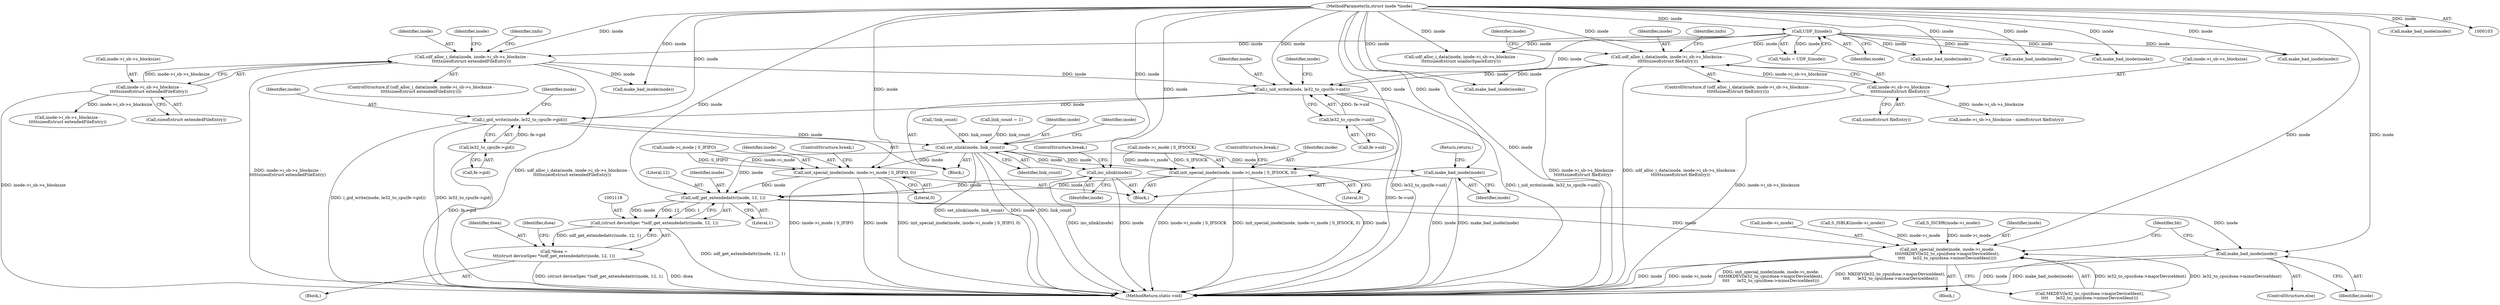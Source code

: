 digraph "0_linux_c03aa9f6e1f938618e6db2e23afef0574efeeb65@API" {
"1000594" [label="(Call,i_gid_write(inode, le32_to_cpu(fe->gid)))"];
"1000560" [label="(Call,i_uid_write(inode, le32_to_cpu(fe->uid)))"];
"1000116" [label="(Call,UDF_I(inode))"];
"1000104" [label="(MethodParameterIn,struct inode *inode)"];
"1000396" [label="(Call,udf_alloc_i_data(inode, inode->i_sb->s_blocksize -\n\t\t\t\t\tsizeof(struct extendedFileEntry)))"];
"1000398" [label="(Call,inode->i_sb->s_blocksize -\n\t\t\t\t\tsizeof(struct extendedFileEntry))"];
"1000452" [label="(Call,udf_alloc_i_data(inode, inode->i_sb->s_blocksize -\n\t\t\t\t\t\tsizeof(struct fileEntry)))"];
"1000454" [label="(Call,inode->i_sb->s_blocksize -\n\t\t\t\t\t\tsizeof(struct fileEntry))"];
"1000562" [label="(Call,le32_to_cpu(fe->uid))"];
"1000596" [label="(Call,le32_to_cpu(fe->gid))"];
"1000702" [label="(Call,set_nlink(inode, link_count))"];
"1000969" [label="(Call,inc_nlink(inode))"];
"1001119" [label="(Call,udf_get_extendedattr(inode, 12, 1))"];
"1001117" [label="(Call,(struct deviceSpec *)udf_get_extendedattr(inode, 12, 1))"];
"1001115" [label="(Call,*dsea =\n\t\t\t(struct deviceSpec *)udf_get_extendedattr(inode, 12, 1))"];
"1001126" [label="(Call,init_special_inode(inode, inode->i_mode,\n\t\t\t\tMKDEV(le32_to_cpu(dsea->majorDeviceIdent),\n\t\t\t\t      le32_to_cpu(dsea->minorDeviceIdent))))"];
"1001141" [label="(Call,make_bad_inode(inode))"];
"1001032" [label="(Call,init_special_inode(inode, inode->i_mode | S_IFIFO, 0))"];
"1001042" [label="(Call,init_special_inode(inode, inode->i_mode | S_IFSOCK, 0))"];
"1001100" [label="(Call,make_bad_inode(inode))"];
"1001142" [label="(Identifier,inode)"];
"1000704" [label="(Identifier,link_count)"];
"1001033" [label="(Identifier,inode)"];
"1000520" [label="(Call,udf_alloc_i_data(inode, inode->i_sb->s_blocksize -\n\t\t\t\t\tsizeof(struct unallocSpaceEntry)))"];
"1000454" [label="(Call,inode->i_sb->s_blocksize -\n\t\t\t\t\t\tsizeof(struct fileEntry))"];
"1000597" [label="(Call,fe->gid)"];
"1000422" [label="(Call,inode->i_sb->s_blocksize -\n\t\t\t\t\tsizeof(struct extendedFileEntry))"];
"1000105" [label="(Block,)"];
"1000970" [label="(Identifier,inode)"];
"1000453" [label="(Identifier,inode)"];
"1000404" [label="(Call,sizeof(struct extendedFileEntry))"];
"1000469" [label="(Identifier,iinfo)"];
"1001049" [label="(Literal,0)"];
"1000697" [label="(Call,!link_count)"];
"1000397" [label="(Identifier,inode)"];
"1001117" [label="(Call,(struct deviceSpec *)udf_get_extendedattr(inode, 12, 1))"];
"1001109" [label="(Call,S_ISBLK(inode->i_mode))"];
"1001115" [label="(Call,*dsea =\n\t\t\t(struct deviceSpec *)udf_get_extendedattr(inode, 12, 1))"];
"1001105" [label="(Call,S_ISCHR(inode->i_mode))"];
"1000460" [label="(Call,sizeof(struct fileEntry))"];
"1001125" [label="(Block,)"];
"1000699" [label="(Call,link_count = 1)"];
"1001119" [label="(Call,udf_get_extendedattr(inode, 12, 1))"];
"1000451" [label="(ControlStructure,if (udf_alloc_i_data(inode, inode->i_sb->s_blocksize -\n\t\t\t\t\t\tsizeof(struct fileEntry))))"];
"1001032" [label="(Call,init_special_inode(inode, inode->i_mode | S_IFIFO, 0))"];
"1000398" [label="(Call,inode->i_sb->s_blocksize -\n\t\t\t\t\tsizeof(struct extendedFileEntry))"];
"1000969" [label="(Call,inc_nlink(inode))"];
"1000280" [label="(Call,make_bad_inode(inode))"];
"1001040" [label="(ControlStructure,break;)"];
"1001131" [label="(Call,MKDEV(le32_to_cpu(dsea->majorDeviceIdent),\n\t\t\t\t      le32_to_cpu(dsea->minorDeviceIdent)))"];
"1000571" [label="(Identifier,inode)"];
"1001116" [label="(Identifier,dsea)"];
"1000703" [label="(Identifier,inode)"];
"1000116" [label="(Call,UDF_I(inode))"];
"1001050" [label="(ControlStructure,break;)"];
"1001034" [label="(Call,inode->i_mode | S_IFIFO)"];
"1000464" [label="(Identifier,inode)"];
"1000183" [label="(Call,make_bad_inode(inode))"];
"1000594" [label="(Call,i_gid_write(inode, le32_to_cpu(fe->gid)))"];
"1001101" [label="(Identifier,inode)"];
"1000310" [label="(Call,make_bad_inode(inode))"];
"1001042" [label="(Call,init_special_inode(inode, inode->i_mode | S_IFSOCK, 0))"];
"1000463" [label="(Call,make_bad_inode(inode))"];
"1000707" [label="(Identifier,inode)"];
"1000702" [label="(Call,set_nlink(inode, link_count))"];
"1001141" [label="(Call,make_bad_inode(inode))"];
"1000605" [label="(Identifier,inode)"];
"1000156" [label="(Call,make_bad_inode(inode))"];
"1001127" [label="(Identifier,inode)"];
"1001113" [label="(Block,)"];
"1000117" [label="(Identifier,inode)"];
"1000595" [label="(Identifier,inode)"];
"1001121" [label="(Literal,12)"];
"1001120" [label="(Identifier,inode)"];
"1000560" [label="(Call,i_uid_write(inode, le32_to_cpu(fe->uid)))"];
"1000396" [label="(Call,udf_alloc_i_data(inode, inode->i_sb->s_blocksize -\n\t\t\t\t\tsizeof(struct extendedFileEntry)))"];
"1000452" [label="(Call,udf_alloc_i_data(inode, inode->i_sb->s_blocksize -\n\t\t\t\t\t\tsizeof(struct fileEntry)))"];
"1000561" [label="(Identifier,inode)"];
"1001102" [label="(Return,return;)"];
"1000596" [label="(Call,le32_to_cpu(fe->gid))"];
"1001140" [label="(ControlStructure,else)"];
"1001043" [label="(Identifier,inode)"];
"1001145" [label="(MethodReturn,static void)"];
"1001039" [label="(Literal,0)"];
"1000562" [label="(Call,le32_to_cpu(fe->uid))"];
"1000478" [label="(Call,inode->i_sb->s_blocksize - sizeof(struct fileEntry))"];
"1001044" [label="(Call,inode->i_mode | S_IFSOCK)"];
"1000114" [label="(Call,*iinfo = UDF_I(inode))"];
"1000455" [label="(Call,inode->i_sb->s_blocksize)"];
"1000563" [label="(Call,fe->uid)"];
"1000531" [label="(Call,make_bad_inode(inode))"];
"1000408" [label="(Identifier,inode)"];
"1001100" [label="(Call,make_bad_inode(inode))"];
"1001122" [label="(Literal,1)"];
"1000395" [label="(ControlStructure,if (udf_alloc_i_data(inode, inode->i_sb->s_blocksize -\n\t\t\t\t\tsizeof(struct extendedFileEntry))))"];
"1001144" [label="(Identifier,bh)"];
"1000399" [label="(Call,inode->i_sb->s_blocksize)"];
"1000413" [label="(Identifier,iinfo)"];
"1000104" [label="(MethodParameterIn,struct inode *inode)"];
"1000971" [label="(ControlStructure,break;)"];
"1000407" [label="(Call,make_bad_inode(inode))"];
"1001128" [label="(Call,inode->i_mode)"];
"1001126" [label="(Call,init_special_inode(inode, inode->i_mode,\n\t\t\t\tMKDEV(le32_to_cpu(dsea->majorDeviceIdent),\n\t\t\t\t      le32_to_cpu(dsea->minorDeviceIdent))))"];
"1001124" [label="(Identifier,dsea)"];
"1000950" [label="(Block,)"];
"1000594" -> "1000105"  [label="AST: "];
"1000594" -> "1000596"  [label="CFG: "];
"1000595" -> "1000594"  [label="AST: "];
"1000596" -> "1000594"  [label="AST: "];
"1000605" -> "1000594"  [label="CFG: "];
"1000594" -> "1001145"  [label="DDG: le32_to_cpu(fe->gid)"];
"1000594" -> "1001145"  [label="DDG: i_gid_write(inode, le32_to_cpu(fe->gid))"];
"1000560" -> "1000594"  [label="DDG: inode"];
"1000104" -> "1000594"  [label="DDG: inode"];
"1000596" -> "1000594"  [label="DDG: fe->gid"];
"1000594" -> "1000702"  [label="DDG: inode"];
"1000560" -> "1000105"  [label="AST: "];
"1000560" -> "1000562"  [label="CFG: "];
"1000561" -> "1000560"  [label="AST: "];
"1000562" -> "1000560"  [label="AST: "];
"1000571" -> "1000560"  [label="CFG: "];
"1000560" -> "1001145"  [label="DDG: i_uid_write(inode, le32_to_cpu(fe->uid))"];
"1000560" -> "1001145"  [label="DDG: le32_to_cpu(fe->uid)"];
"1000116" -> "1000560"  [label="DDG: inode"];
"1000396" -> "1000560"  [label="DDG: inode"];
"1000452" -> "1000560"  [label="DDG: inode"];
"1000104" -> "1000560"  [label="DDG: inode"];
"1000562" -> "1000560"  [label="DDG: fe->uid"];
"1000116" -> "1000114"  [label="AST: "];
"1000116" -> "1000117"  [label="CFG: "];
"1000117" -> "1000116"  [label="AST: "];
"1000114" -> "1000116"  [label="CFG: "];
"1000116" -> "1000114"  [label="DDG: inode"];
"1000104" -> "1000116"  [label="DDG: inode"];
"1000116" -> "1000156"  [label="DDG: inode"];
"1000116" -> "1000183"  [label="DDG: inode"];
"1000116" -> "1000280"  [label="DDG: inode"];
"1000116" -> "1000310"  [label="DDG: inode"];
"1000116" -> "1000396"  [label="DDG: inode"];
"1000116" -> "1000452"  [label="DDG: inode"];
"1000116" -> "1000520"  [label="DDG: inode"];
"1000104" -> "1000103"  [label="AST: "];
"1000104" -> "1001145"  [label="DDG: inode"];
"1000104" -> "1000156"  [label="DDG: inode"];
"1000104" -> "1000183"  [label="DDG: inode"];
"1000104" -> "1000280"  [label="DDG: inode"];
"1000104" -> "1000310"  [label="DDG: inode"];
"1000104" -> "1000396"  [label="DDG: inode"];
"1000104" -> "1000407"  [label="DDG: inode"];
"1000104" -> "1000452"  [label="DDG: inode"];
"1000104" -> "1000463"  [label="DDG: inode"];
"1000104" -> "1000520"  [label="DDG: inode"];
"1000104" -> "1000531"  [label="DDG: inode"];
"1000104" -> "1000702"  [label="DDG: inode"];
"1000104" -> "1000969"  [label="DDG: inode"];
"1000104" -> "1001032"  [label="DDG: inode"];
"1000104" -> "1001042"  [label="DDG: inode"];
"1000104" -> "1001100"  [label="DDG: inode"];
"1000104" -> "1001119"  [label="DDG: inode"];
"1000104" -> "1001126"  [label="DDG: inode"];
"1000104" -> "1001141"  [label="DDG: inode"];
"1000396" -> "1000395"  [label="AST: "];
"1000396" -> "1000398"  [label="CFG: "];
"1000397" -> "1000396"  [label="AST: "];
"1000398" -> "1000396"  [label="AST: "];
"1000408" -> "1000396"  [label="CFG: "];
"1000413" -> "1000396"  [label="CFG: "];
"1000396" -> "1001145"  [label="DDG: udf_alloc_i_data(inode, inode->i_sb->s_blocksize -\n\t\t\t\t\tsizeof(struct extendedFileEntry))"];
"1000396" -> "1001145"  [label="DDG: inode->i_sb->s_blocksize -\n\t\t\t\t\tsizeof(struct extendedFileEntry)"];
"1000398" -> "1000396"  [label="DDG: inode->i_sb->s_blocksize"];
"1000396" -> "1000407"  [label="DDG: inode"];
"1000398" -> "1000404"  [label="CFG: "];
"1000399" -> "1000398"  [label="AST: "];
"1000404" -> "1000398"  [label="AST: "];
"1000398" -> "1001145"  [label="DDG: inode->i_sb->s_blocksize"];
"1000398" -> "1000422"  [label="DDG: inode->i_sb->s_blocksize"];
"1000452" -> "1000451"  [label="AST: "];
"1000452" -> "1000454"  [label="CFG: "];
"1000453" -> "1000452"  [label="AST: "];
"1000454" -> "1000452"  [label="AST: "];
"1000464" -> "1000452"  [label="CFG: "];
"1000469" -> "1000452"  [label="CFG: "];
"1000452" -> "1001145"  [label="DDG: udf_alloc_i_data(inode, inode->i_sb->s_blocksize -\n\t\t\t\t\t\tsizeof(struct fileEntry))"];
"1000452" -> "1001145"  [label="DDG: inode->i_sb->s_blocksize -\n\t\t\t\t\t\tsizeof(struct fileEntry)"];
"1000454" -> "1000452"  [label="DDG: inode->i_sb->s_blocksize"];
"1000452" -> "1000463"  [label="DDG: inode"];
"1000454" -> "1000460"  [label="CFG: "];
"1000455" -> "1000454"  [label="AST: "];
"1000460" -> "1000454"  [label="AST: "];
"1000454" -> "1001145"  [label="DDG: inode->i_sb->s_blocksize"];
"1000454" -> "1000478"  [label="DDG: inode->i_sb->s_blocksize"];
"1000562" -> "1000563"  [label="CFG: "];
"1000563" -> "1000562"  [label="AST: "];
"1000562" -> "1001145"  [label="DDG: fe->uid"];
"1000596" -> "1000597"  [label="CFG: "];
"1000597" -> "1000596"  [label="AST: "];
"1000596" -> "1001145"  [label="DDG: fe->gid"];
"1000702" -> "1000105"  [label="AST: "];
"1000702" -> "1000704"  [label="CFG: "];
"1000703" -> "1000702"  [label="AST: "];
"1000704" -> "1000702"  [label="AST: "];
"1000707" -> "1000702"  [label="CFG: "];
"1000702" -> "1001145"  [label="DDG: set_nlink(inode, link_count)"];
"1000702" -> "1001145"  [label="DDG: inode"];
"1000702" -> "1001145"  [label="DDG: link_count"];
"1000699" -> "1000702"  [label="DDG: link_count"];
"1000697" -> "1000702"  [label="DDG: link_count"];
"1000702" -> "1000969"  [label="DDG: inode"];
"1000702" -> "1001032"  [label="DDG: inode"];
"1000702" -> "1001042"  [label="DDG: inode"];
"1000702" -> "1001100"  [label="DDG: inode"];
"1000702" -> "1001119"  [label="DDG: inode"];
"1000969" -> "1000950"  [label="AST: "];
"1000969" -> "1000970"  [label="CFG: "];
"1000970" -> "1000969"  [label="AST: "];
"1000971" -> "1000969"  [label="CFG: "];
"1000969" -> "1001145"  [label="DDG: inc_nlink(inode)"];
"1000969" -> "1001145"  [label="DDG: inode"];
"1000969" -> "1001119"  [label="DDG: inode"];
"1001119" -> "1001117"  [label="AST: "];
"1001119" -> "1001122"  [label="CFG: "];
"1001120" -> "1001119"  [label="AST: "];
"1001121" -> "1001119"  [label="AST: "];
"1001122" -> "1001119"  [label="AST: "];
"1001117" -> "1001119"  [label="CFG: "];
"1001119" -> "1001117"  [label="DDG: inode"];
"1001119" -> "1001117"  [label="DDG: 12"];
"1001119" -> "1001117"  [label="DDG: 1"];
"1001032" -> "1001119"  [label="DDG: inode"];
"1001042" -> "1001119"  [label="DDG: inode"];
"1001119" -> "1001126"  [label="DDG: inode"];
"1001119" -> "1001141"  [label="DDG: inode"];
"1001117" -> "1001115"  [label="AST: "];
"1001118" -> "1001117"  [label="AST: "];
"1001115" -> "1001117"  [label="CFG: "];
"1001117" -> "1001145"  [label="DDG: udf_get_extendedattr(inode, 12, 1)"];
"1001117" -> "1001115"  [label="DDG: udf_get_extendedattr(inode, 12, 1)"];
"1001115" -> "1001113"  [label="AST: "];
"1001116" -> "1001115"  [label="AST: "];
"1001124" -> "1001115"  [label="CFG: "];
"1001115" -> "1001145"  [label="DDG: dsea"];
"1001115" -> "1001145"  [label="DDG: (struct deviceSpec *)udf_get_extendedattr(inode, 12, 1)"];
"1001126" -> "1001125"  [label="AST: "];
"1001126" -> "1001131"  [label="CFG: "];
"1001127" -> "1001126"  [label="AST: "];
"1001128" -> "1001126"  [label="AST: "];
"1001131" -> "1001126"  [label="AST: "];
"1001144" -> "1001126"  [label="CFG: "];
"1001126" -> "1001145"  [label="DDG: inode"];
"1001126" -> "1001145"  [label="DDG: inode->i_mode"];
"1001126" -> "1001145"  [label="DDG: init_special_inode(inode, inode->i_mode,\n\t\t\t\tMKDEV(le32_to_cpu(dsea->majorDeviceIdent),\n\t\t\t\t      le32_to_cpu(dsea->minorDeviceIdent)))"];
"1001126" -> "1001145"  [label="DDG: MKDEV(le32_to_cpu(dsea->majorDeviceIdent),\n\t\t\t\t      le32_to_cpu(dsea->minorDeviceIdent))"];
"1001109" -> "1001126"  [label="DDG: inode->i_mode"];
"1001105" -> "1001126"  [label="DDG: inode->i_mode"];
"1001131" -> "1001126"  [label="DDG: le32_to_cpu(dsea->majorDeviceIdent)"];
"1001131" -> "1001126"  [label="DDG: le32_to_cpu(dsea->minorDeviceIdent)"];
"1001141" -> "1001140"  [label="AST: "];
"1001141" -> "1001142"  [label="CFG: "];
"1001142" -> "1001141"  [label="AST: "];
"1001144" -> "1001141"  [label="CFG: "];
"1001141" -> "1001145"  [label="DDG: inode"];
"1001141" -> "1001145"  [label="DDG: make_bad_inode(inode)"];
"1001032" -> "1000950"  [label="AST: "];
"1001032" -> "1001039"  [label="CFG: "];
"1001033" -> "1001032"  [label="AST: "];
"1001034" -> "1001032"  [label="AST: "];
"1001039" -> "1001032"  [label="AST: "];
"1001040" -> "1001032"  [label="CFG: "];
"1001032" -> "1001145"  [label="DDG: inode"];
"1001032" -> "1001145"  [label="DDG: init_special_inode(inode, inode->i_mode | S_IFIFO, 0)"];
"1001032" -> "1001145"  [label="DDG: inode->i_mode | S_IFIFO"];
"1001034" -> "1001032"  [label="DDG: inode->i_mode"];
"1001034" -> "1001032"  [label="DDG: S_IFIFO"];
"1001042" -> "1000950"  [label="AST: "];
"1001042" -> "1001049"  [label="CFG: "];
"1001043" -> "1001042"  [label="AST: "];
"1001044" -> "1001042"  [label="AST: "];
"1001049" -> "1001042"  [label="AST: "];
"1001050" -> "1001042"  [label="CFG: "];
"1001042" -> "1001145"  [label="DDG: inode->i_mode | S_IFSOCK"];
"1001042" -> "1001145"  [label="DDG: init_special_inode(inode, inode->i_mode | S_IFSOCK, 0)"];
"1001042" -> "1001145"  [label="DDG: inode"];
"1001044" -> "1001042"  [label="DDG: inode->i_mode"];
"1001044" -> "1001042"  [label="DDG: S_IFSOCK"];
"1001100" -> "1000950"  [label="AST: "];
"1001100" -> "1001101"  [label="CFG: "];
"1001101" -> "1001100"  [label="AST: "];
"1001102" -> "1001100"  [label="CFG: "];
"1001100" -> "1001145"  [label="DDG: make_bad_inode(inode)"];
"1001100" -> "1001145"  [label="DDG: inode"];
}
